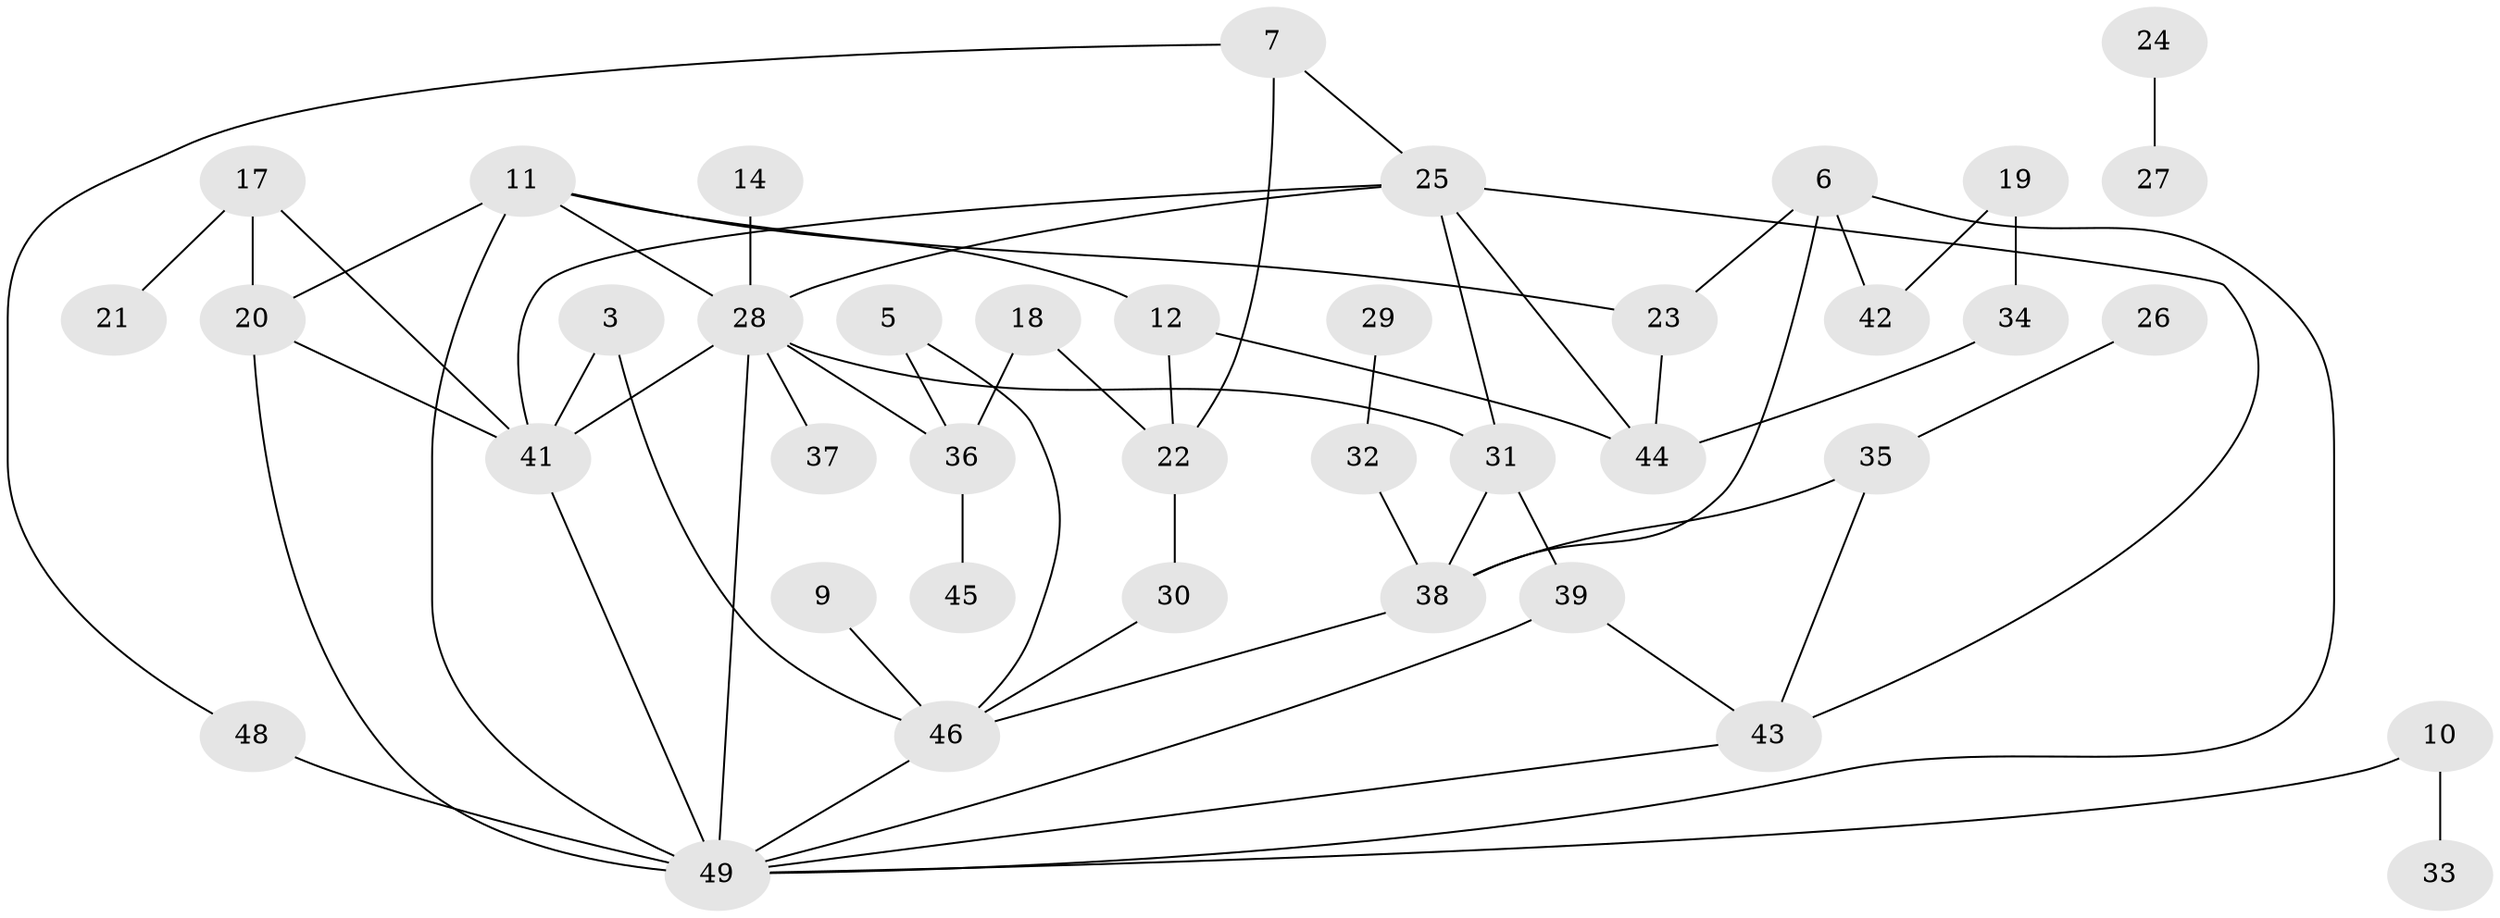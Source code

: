 // original degree distribution, {0: 0.13043478260869565, 2: 0.3188405797101449, 1: 0.14492753623188406, 4: 0.14492753623188406, 3: 0.14492753623188406, 6: 0.028985507246376812, 5: 0.057971014492753624, 8: 0.028985507246376812}
// Generated by graph-tools (version 1.1) at 2025/35/03/04/25 23:35:47]
// undirected, 40 vertices, 61 edges
graph export_dot {
  node [color=gray90,style=filled];
  3;
  5;
  6;
  7;
  9;
  10;
  11;
  12;
  14;
  17;
  18;
  19;
  20;
  21;
  22;
  23;
  24;
  25;
  26;
  27;
  28;
  29;
  30;
  31;
  32;
  33;
  34;
  35;
  36;
  37;
  38;
  39;
  41;
  42;
  43;
  44;
  45;
  46;
  48;
  49;
  3 -- 41 [weight=1.0];
  3 -- 46 [weight=1.0];
  5 -- 36 [weight=1.0];
  5 -- 46 [weight=1.0];
  6 -- 23 [weight=1.0];
  6 -- 38 [weight=1.0];
  6 -- 42 [weight=1.0];
  6 -- 49 [weight=1.0];
  7 -- 22 [weight=1.0];
  7 -- 25 [weight=1.0];
  7 -- 48 [weight=1.0];
  9 -- 46 [weight=1.0];
  10 -- 33 [weight=1.0];
  10 -- 49 [weight=1.0];
  11 -- 12 [weight=1.0];
  11 -- 20 [weight=2.0];
  11 -- 23 [weight=1.0];
  11 -- 28 [weight=1.0];
  11 -- 49 [weight=1.0];
  12 -- 22 [weight=1.0];
  12 -- 44 [weight=1.0];
  14 -- 28 [weight=1.0];
  17 -- 20 [weight=2.0];
  17 -- 21 [weight=1.0];
  17 -- 41 [weight=1.0];
  18 -- 22 [weight=1.0];
  18 -- 36 [weight=1.0];
  19 -- 34 [weight=2.0];
  19 -- 42 [weight=1.0];
  20 -- 41 [weight=2.0];
  20 -- 49 [weight=1.0];
  22 -- 30 [weight=1.0];
  23 -- 44 [weight=1.0];
  24 -- 27 [weight=1.0];
  25 -- 28 [weight=1.0];
  25 -- 31 [weight=1.0];
  25 -- 41 [weight=1.0];
  25 -- 43 [weight=1.0];
  25 -- 44 [weight=1.0];
  26 -- 35 [weight=1.0];
  28 -- 31 [weight=1.0];
  28 -- 36 [weight=1.0];
  28 -- 37 [weight=1.0];
  28 -- 41 [weight=1.0];
  28 -- 49 [weight=1.0];
  29 -- 32 [weight=1.0];
  30 -- 46 [weight=1.0];
  31 -- 38 [weight=1.0];
  31 -- 39 [weight=1.0];
  32 -- 38 [weight=1.0];
  34 -- 44 [weight=1.0];
  35 -- 38 [weight=1.0];
  35 -- 43 [weight=1.0];
  36 -- 45 [weight=1.0];
  38 -- 46 [weight=1.0];
  39 -- 43 [weight=1.0];
  39 -- 49 [weight=1.0];
  41 -- 49 [weight=1.0];
  43 -- 49 [weight=1.0];
  46 -- 49 [weight=1.0];
  48 -- 49 [weight=2.0];
}
